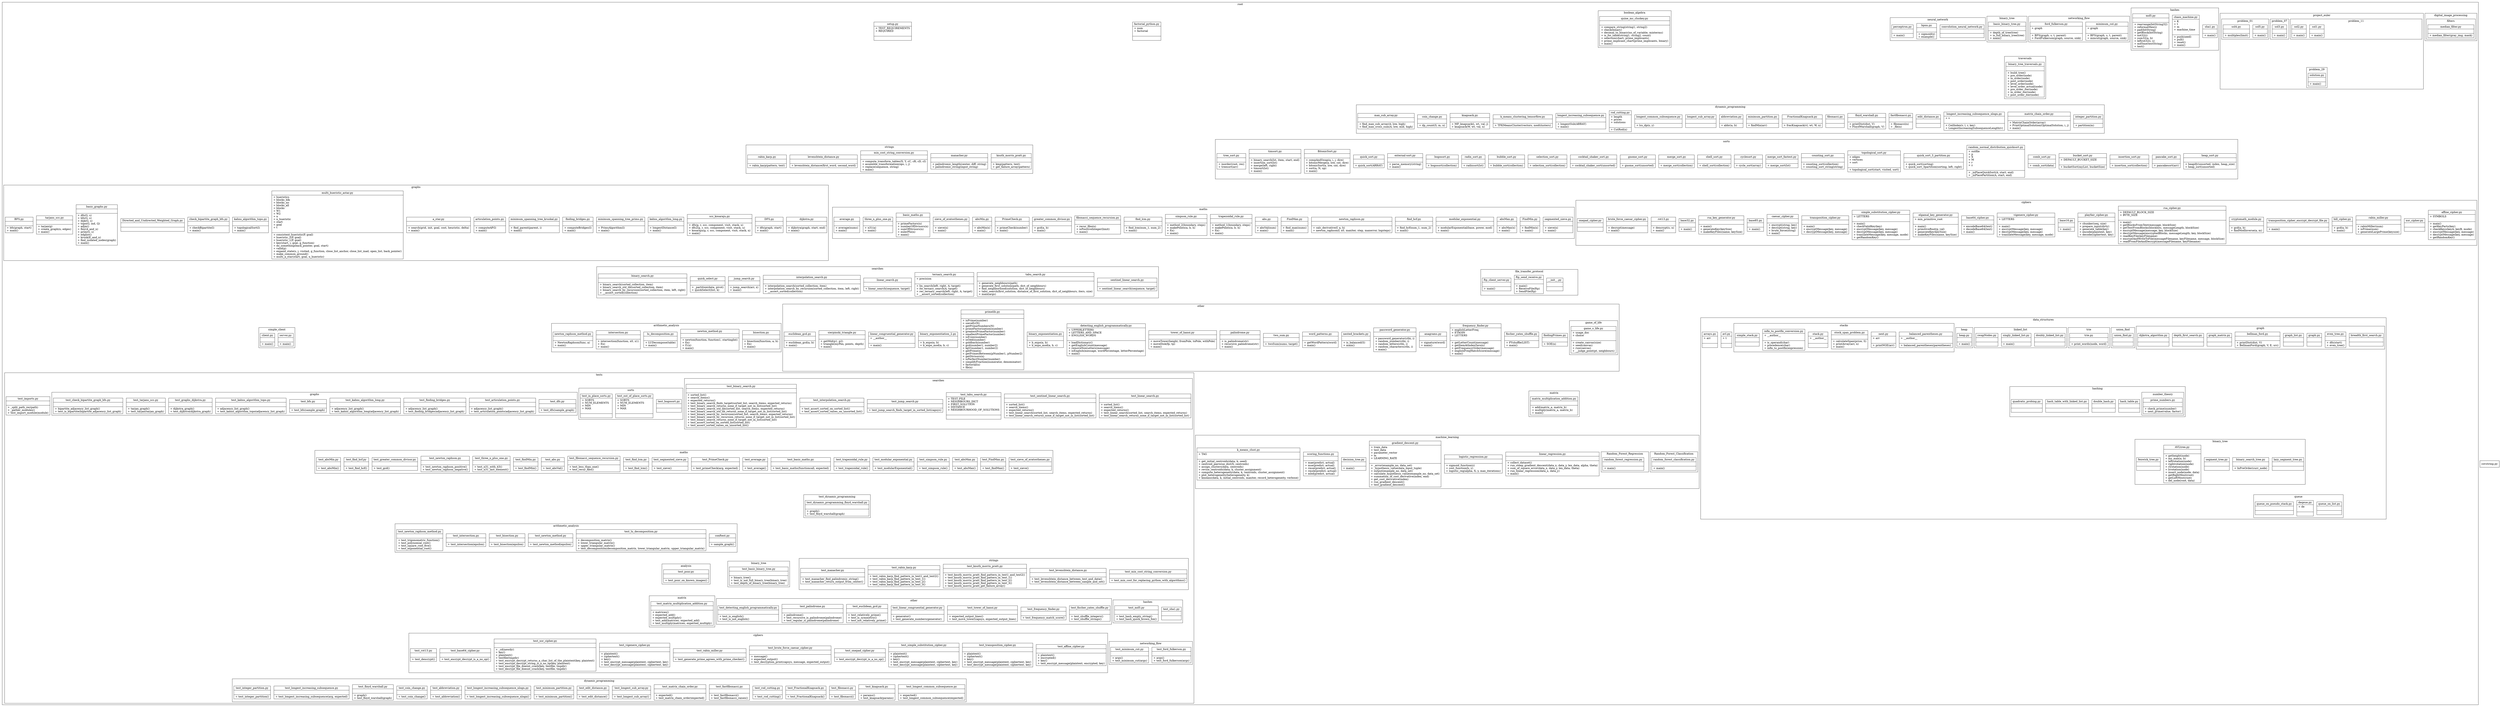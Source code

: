 digraph G {
    ranksep=1;
    node [shape=record];
    subgraph cluster_root {
    label="root";
    subgraph cluster_file_transfer_protocol {
    label="file_transfer_protocol";
    "__init__.py" [label="{__init__.py|\l|}"];
"ftp_send_receive.py" [label="{ftp_send_receive.py|\l|+ main()\l+ ReceiveFile(ftp)\l+ SendFile(ftp)\l}"];
"ftp_client_server.py" [label="{ftp_client_server.py|\l|+ main()\l}"];
}

subgraph cluster_searches {
    label="searches";
    "sentinel_linear_search.py" [label="{sentinel_linear_search.py|\l|+ sentinel_linear_search(sequence, target)\l}"];
"__init__.py" [label="{__init__.py|\l|}"];
"tabu_search.py" [label="{tabu_search.py|\l|+ generate_neighbours(path)\l+ generate_first_solution(path, dict_of_neighbours)\l+ find_neighborhood(solution, dict_of_neighbours)\l+ tabu_search(first_solution, distance_of_first_solution, dict_of_neighbours, iters, size)\l+ main(args)\l}"];
"ternary_search.py" [label="{ternary_search.py|+ precision\l\l|+ lin_search(left, right, A, target)\l+ ite_ternary_search(A, target)\l+ rec_ternary_search(left, right, A, target)\l+ __assert_sorted(collection)\l}"];
"linear_search.py" [label="{linear_search.py|\l|+ linear_search(sequence, target)\l}"];
"interpolation_search.py" [label="{interpolation_search.py|\l|+ interpolation_search(sorted_collection, item)\l+ interpolation_search_by_recursion(sorted_collection, item, left, right)\l+ __assert_sorted(collection)\l}"];
"jump_search.py" [label="{jump_search.py|\l|+ jump_search(arr, x)\l+ main()\l}"];
"quick_select.py" [label="{quick_select.py|\l|+ _partition(data, pivot)\l+ quickSelect(list, k)\l}"];
"binary_search.py" [label="{binary_search.py|\l|+ binary_search(sorted_collection, item)\l+ binary_search_std_lib(sorted_collection, item)\l+ binary_search_by_recursion(sorted_collection, item, left, right)\l+ __assert_sorted(collection)\l}"];
}

subgraph cluster_digital_image_processing {
    label="digital_image_processing";
    subgraph cluster_filters {
    label="filters";
    "__init__.py" [label="{__init__.py|\l|}"];
"median_filter.py" [label="{median_filter.py|\l|+ median_filter(gray_img, mask)\l}"];
}

"__init__.py" [label="{__init__.py|\l|}"];
}

subgraph cluster_project_euler {
    label="project_euler";
    subgraph cluster_problem_11 {
    label="problem_11";
    "sol1.py" [label="{sol1.py|\l|+ largest_product(grid)\l}"];
"__init__.py" [label="{__init__.py|\l|}"];
"sol2.py" [label="{sol2.py|\l|+ main()\l}"];
}

subgraph cluster_problem_48 {
    label="problem_48";
    "sol1.py" [label="{sol1.py|+ total\l\l|}"];
"__init__.py" [label="{__init__.py|\l|}"];
}

subgraph cluster_problem_08 {
    label="problem_08";
    "sol1.py" [label="{sol1.py|\l|+ main()\l}"];
"__init__.py" [label="{__init__.py|\l|}"];
"sol2.py" [label="{sol2.py|\l|+ main()\l}"];
}

subgraph cluster_problem_07 {
    label="problem_07";
    "sol1.py" [label="{sol1.py|\l|+ isprime(n)\l+ main()\l}"];
"__init__.py" [label="{__init__.py|\l|}"];
"sol3.py" [label="{sol3.py|\l|+ primeCheck(number)\l+ prime_generator()\l+ main()\l}"];
"sol2.py" [label="{sol2.py|\l|+ isprime(number)\l+ main()\l}"];
}

subgraph cluster_problem_02 {
    label="problem_02";
    "sol1.py" [label="{sol1.py|\l|+ main()\l}"];
"__init__.py" [label="{__init__.py|\l|}"];
"sol3.py" [label="{sol3.py|\l|+ main()\l}"];
"sol2.py" [label="{sol2.py|\l|+ fib(n)\l}"];
}

subgraph cluster_problem_19 {
    label="problem_19";
    "sol1.py" [label="{sol1.py|+ days_per_month\l+ day\l+ month\l+ year\l+ sundays\l\l|}"];
"__init__.py" [label="{__init__.py|\l|}"];
}

subgraph cluster_problem_22 {
    label="problem_22";
    "sol1.py" [label="{sol1.py|\l|+ main()\l}"];
"__init__.py" [label="{__init__.py|\l|}"];
"sol2.py" [label="{sol2.py|\l|+ main()\l}"];
}

subgraph cluster_problem_13 {
    label="problem_13";
    "sol1.py" [label="{sol1.py|\l|+ main()\l}"];
"__init__.py" [label="{__init__.py|\l|}"];
}

subgraph cluster_problem_16 {
    label="problem_16";
    "sol1.py" [label="{sol1.py|\l|+ main()\l}"];
"__init__.py" [label="{__init__.py|\l|}"];
}

subgraph cluster_problem_24 {
    label="problem_24";
    "sol1.py" [label="{sol1.py|\l|+ main()\l}"];
"__init__.py" [label="{__init__.py|\l|}"];
}

subgraph cluster_problem_21 {
    label="problem_21";
    "sol1.py" [label="{sol1.py|+ sums\l+ total\l\l|+ sum_of_divisors(n)\l}"];
"__init__.py" [label="{__init__.py|\l|}"];
}

subgraph cluster_problem_20 {
    label="problem_20";
    "sol1.py" [label="{sol1.py|\l|+ factorial(n)\l+ split_and_add(number)\l+ main()\l}"];
"__init__.py" [label="{__init__.py|\l|}"];
"sol2.py" [label="{sol2.py|\l|+ main()\l}"];
}

subgraph cluster_problem_25 {
    label="problem_25";
    "sol1.py" [label="{sol1.py|\l|+ fibonacci(n)\l+ fibonacci_digits_index(n)\l}"];
"__init__.py" [label="{__init__.py|\l|}"];
"sol2.py" [label="{sol2.py|+ answer\l+ gen\l\l|+ fibonacci_genrator()\l}"];
}

subgraph cluster_problem_14 {
    label="problem_14";
    "sol1.py" [label="{sol1.py|\l|+ main()\l}"];
"__init__.py" [label="{__init__.py|\l|}"];
"sol2.py" [label="{sol2.py|\l|+ collatz_sequence(n)\l+ main()\l}"];
}

subgraph cluster_problem_52 {
    label="problem_52";
    "sol1.py" [label="{sol1.py|+ i\l\l|}"];
"__init__.py" [label="{__init__.py|\l|}"];
}

subgraph cluster_problem_03 {
    label="problem_03";
    "sol1.py" [label="{sol1.py|\l|+ isprime(no)\l+ main()\l}"];
"__init__.py" [label="{__init__.py|\l|}"];
"sol2.py" [label="{sol2.py|\l|+ main()\l}"];
}

subgraph cluster_problem_31 {
    label="problem_31";
    "sol1.py" [label="{sol1.py|\l|+ one_pence()\l+ two_pence(x)\l+ five_pence(x)\l+ ten_pence(x)\l+ twenty_pence(x)\l+ fifty_pence(x)\l+ one_pound(x)\l+ two_pound(x)\l}"];
"__init__.py" [label="{__init__.py|\l|}"];
}

subgraph cluster_problem_09 {
    label="problem_09";
    "sol1.py" [label="{sol1.py|\l|+ main()\l}"];
"__init__.py" [label="{__init__.py|\l|}"];
"sol3.py" [label="{sol3.py|\l|+ main()\l}"];
"sol2.py" [label="{sol2.py|\l|+ main()\l}"];
}

subgraph cluster_problem_12 {
    label="problem_12";
    "sol1.py" [label="{sol1.py|\l|+ count_divisors(n)\l+ main()\l}"];
"__init__.py" [label="{__init__.py|\l|}"];
"sol2.py" [label="{sol2.py|\l|+ triangle_number_generator()\l+ count_divisors(n)\l+ main()\l}"];
}

subgraph cluster_problem_76 {
    label="problem_76";
    "sol1.py" [label="{sol1.py|\l|+ partition(m)\l}"];
"__init__.py" [label="{__init__.py|\l|}"];
}

subgraph cluster_problem_06 {
    label="problem_06";
    "sol1.py" [label="{sol1.py|\l|+ main()\l}"];
"__init__.py" [label="{__init__.py|\l|}"];
"sol3.py" [label="{sol3.py|\l|+ problem6(number)\l+ main()\l}"];
"sol2.py" [label="{sol2.py|\l|+ main()\l}"];
}

subgraph cluster_problem_53 {
    label="problem_53";
    "sol1.py" [label="{sol1.py|+ total\l\l|+ combinations(n, r)\l}"];
"__init__.py" [label="{__init__.py|\l|}"];
}

subgraph cluster_problem_36 {
    label="problem_36";
    "sol1.py" [label="{sol1.py|\l|+ is_palindrome(n)\l+ main()\l}"];
"__init__.py" [label="{__init__.py|\l|}"];
}

subgraph cluster_problem_15 {
    label="problem_15";
    "sol1.py" [label="{sol1.py|\l|+ lattice_paths(n)\l}"];
"__init__.py" [label="{__init__.py|\l|}"];
}

subgraph cluster_problem_05 {
    label="problem_05";
    "sol1.py" [label="{sol1.py|\l|+ main()\l}"];
"__init__.py" [label="{__init__.py|\l|}"];
"sol2.py" [label="{sol2.py|\l|+ gcd(x, y)\l+ lcm(x, y)\l+ main()\l}"];
}

subgraph cluster_problem_40 {
    label="problem_40";
    "sol1.py" [label="{sol1.py|\l|+ main()\l}"];
"__init__.py" [label="{__init__.py|\l|}"];
}

subgraph cluster_problem_17 {
    label="problem_17";
    "sol1.py" [label="{sol1.py|\l|+ main()\l}"];
"__init__.py" [label="{__init__.py|\l|}"];
}

subgraph cluster_problem_01 {
    label="problem_01";
    "sol1.py" [label="{sol1.py|\l|+ main()\l}"];
"sol5.py" [label="{sol5.py|\l|+ main()\l}"];
"__init__.py" [label="{__init__.py|\l|}"];
"sol3.py" [label="{sol3.py|\l|+ main()\l}"];
"sol2.py" [label="{sol2.py|\l|+ main()\l}"];
"sol4.py" [label="{sol4.py|\l|+ mulitples(limit)\l}"];
}

subgraph cluster_problem_10 {
    label="problem_10";
    "sol1.py" [label="{sol1.py|\l|+ is_prime(n)\l+ sum_of_primes(n)\l}"];
"__init__.py" [label="{__init__.py|\l|}"];
"sol2.py" [label="{sol2.py|\l|+ primeCheck(number)\l+ prime_generator()\l+ main()\l}"];
}

subgraph cluster_problem_28 {
    label="problem_28";
    "sol1.py" [label="{sol1.py|\l|+ diagonal_sum(n)\l}"];
"__init__.py" [label="{__init__.py|\l|}"];
}

subgraph cluster_problem_04 {
    label="problem_04";
    "sol1.py" [label="{sol1.py|\l|+ main()\l}"];
"__init__.py" [label="{__init__.py|\l|}"];
"sol2.py" [label="{sol2.py|\l|+ main()\l}"];
}

subgraph cluster_problem_29 {
    label="problem_29";
    "solution.py" [label="{solution.py|\l|+ main()\l}"];
"__init__.py" [label="{__init__.py|\l|}"];
}

"__init__.py" [label="{__init__.py|\l|}"];
}

subgraph cluster_strings {
    label="strings";
    "knuth_morris_pratt.py" [label="{knuth_morris_pratt.py|\l|+ kmp(pattern, text)\l+ get_failure_array(pattern)\l}"];
"__init__.py" [label="{__init__.py|\l|}"];
"manacher.py" [label="{manacher.py|\l|+ palindromic_length(center, diff, string)\l+ palindromic_string(input_string)\l}"];
"min_cost_string_conversion.py" [label="{min_cost_string_conversion.py|\l|+ compute_transform_tables(X, Y, cC, cR, cD, cI)\l+ assemble_transformation(ops, i, j)\l+ replace(sequence, string)\l+ main()\l}"];
"levenshtein_distance.py" [label="{levenshtein_distance.py|\l|+ levenshtein_distance(first_word, second_word)\l}"];
"rabin_karp.py" [label="{rabin_karp.py|\l|+ rabin_karp(pattern, text)\l}"];
}

subgraph cluster_simple_client {
    label="simple_client";
    "server.py" [label="{server.py|\l|+ main()\l}"];
"client.py" [label="{client.py|\l|+ main()\l}"];
"__init__.py" [label="{__init__.py|\l|}"];
}

subgraph cluster_maths {
    label="maths";
    "segmented_sieve.py" [label="{segmented_sieve.py|\l|+ sieve(n)\l+ main()\l}"];
"FindMin.py" [label="{FindMin.py|\l|+ findMin(x)\l+ main()\l}"];
"absMax.py" [label="{absMax.py|\l|+ absMax(x)\l+ main()\l}"];
"modular_exponential.py" [label="{modular_exponential.py|\l|+ modularExponential(base, power, mod)\l+ main()\l}"];
"find_hcf.py" [label="{find_hcf.py|\l|+ find_hcf(num_1, num_2)\l+ main()\l}"];
"__init__.py" [label="{__init__.py|\l|}"];
"newton_raphson.py" [label="{newton_raphson.py|\l|+ calc_derivative(f, a, h)\l+ newton_raphson(f, x0, maxiter, step, maxerror, logsteps)\l}"];
"FindMax.py" [label="{FindMax.py|\l|+ find_max(nums)\l+ main()\l}"];
"abs.py" [label="{abs.py|\l|+ absVal(num)\l+ main()\l}"];
"trapezoidal_rule.py" [label="{trapezoidal_rule.py|\l|+ method_1(boundary, steps)\l+ makePoints(a, b, h)\l+ f(x)\l+ main()\l}"];
"simpson_rule.py" [label="{simpson_rule.py|\l|+ method_2(boundary, steps)\l+ makePoints(a, b, h)\l+ f(x)\l+ main()\l}"];
"find_lcm.py" [label="{find_lcm.py|\l|+ find_lcm(num_1, num_2)\l+ main()\l}"];
"fibonacci_sequence_recursion.py" [label="{fibonacci_sequence_recursion.py|\l|+ recur_fibo(n)\l+ isPositiveInteger(limit)\l+ main()\l}"];
"greater_common_divisor.py" [label="{greater_common_divisor.py|\l|+ gcd(a, b)\l+ main()\l}"];
"PrimeCheck.py" [label="{PrimeCheck.py|\l|+ primeCheck(number)\l+ main()\l}"];
"absMin.py" [label="{absMin.py|\l|+ absMin(x)\l+ main()\l}"];
"sieve_of_eratosthenes.py" [label="{sieve_of_eratosthenes.py|\l|+ sieve(n)\l+ main()\l}"];
"basic_maths.py" [label="{basic_maths.py|\l|+ primeFactors(n)\l+ numberOfDivisors(n)\l+ sumOfDivisors(n)\l+ eulerPhi(n)\l+ main()\l}"];
"three_n_plus_one.py" [label="{three_n_plus_one.py|\l|+ n31(a)\l+ main()\l}"];
"average.py" [label="{average.py|\l|+ average(nums)\l+ main()\l}"];
}

subgraph cluster_tests {
    label="tests";
    subgraph cluster_searches {
    label="searches";
    "test_linear_search.py" [label="{test_linear_search.py|\l|+ sorted_list()\l+ search_items()\l+ expected_returns()\l+ test_linear_search(sorted_list, search_items, expected_returns)\l+ test_linear_search_returns_none_if_target_not_in_list(sorted_list)\l}"];
"test_sentinel_linear_search.py" [label="{test_sentinel_linear_search.py|\l|+ sorted_list()\l+ search_items()\l+ expected_returns()\l+ test_linear_search(sorted_list, search_items, expected_returns)\l+ test_linear_search_returns_none_if_target_not_in_list(sorted_list)\l}"];
"test_tabu_search.py" [label="{test_tabu_search.py|+ TEST_FILE\l+ NEIGHBOURS_DICT\l+ FIRST_SOLUTION\l+ DISTANCE\l+ NEIGHBOURHOOD_OF_SOLUTIONS\l\l|}"];
"test_jump_search.py" [label="{test_jump_search.py|\l|+ test_jump_search_finds_target_in_sorted_list(capsys)\l}"];
"test_interpolation_search.py" [label="{test_interpolation_search.py|\l|+ test_assert_sorted_on_sorted_list()\l+ test_assert_sorted_raises_on_unsorted_list()\l}"];
"test_binary_search.py" [label="{test_binary_search.py|\l|+ sorted_list()\l+ search_items()\l+ expected_returns()\l+ test_binary_search_finds_target(sorted_list, search_items, expected_returns)\l+ test_binary_search_returns_none_if_target_not_in_list(sorted_list)\l+ test_binary_search_std_lib(sorted_list, search_items, expected_returns)\l+ test_binary_search_std_lib_returns_none_if_target_not_in_list(sorted_list)\l+ test_binary_search_by_recursion(sorted_list, search_items, expected_returns)\l+ test_binary_search_by_recursion_returns_none_if_target_not_in_list(sorted_list)\l+ test_binary_search_returns_none_if_target_not_in_list(sorted_list)\l+ test_assert_sorted_on_sorted_list(sorted_list)\l+ test_assert_sorted_raises_on_unsorted_list()\l}"];
}

subgraph cluster_strings {
    label="strings";
    "test_min_cost_string_conversion.py" [label="{test_min_cost_string_conversion.py|\l|+ test_min_cost_for_replacing_python_with_algorithms()\l}"];
"test_levenshtein_distance.py" [label="{test_levenshtein_distance.py|\l|+ test_levenshtein_distance_between_test_and_data()\l+ test_levenshtein_distance_between_sample_and_set()\l}"];
"test_knuth_morris_pratt.py" [label="{test_knuth_morris_pratt.py|\l|+ test_knuth_morris_pratt_find_pattern_in_text1_and_text2()\l+ test_knuth_morris_pratt_find_pattern_in_text_1()\l+ test_knuth_morris_pratt_find_pattern_in_text_2()\l+ test_knuth_morris_pratt_find_pattern_in_text_3()\l+ test_knuth_morris_pratt_get_failure_array()\l}"];
"test_rabin_karp.py" [label="{test_rabin_karp.py|\l|+ test_rabin_karp_find_pattern_in_text1_and_text2()\l+ test_rabin_karp_find_pattern_in_text_1()\l+ test_rabin_karp_find_pattern_in_text_2()\l+ test_rabin_karp_find_pattern_in_text_3()\l}"];
"test_manacher.py" [label="{test_manacher.py|\l|+ test_manacher_find_palindromic_string()\l+ test_manacher_return_output_from_center()\l}"];
}

subgraph cluster_maths {
    label="maths";
    "test_sieve_of_eratosthenes.py" [label="{test_sieve_of_eratosthenes.py|\l|+ test_sieve()\l}"];
"test_FindMax.py" [label="{test_FindMax.py|\l|+ test_findMax()\l}"];
"test_absMax.py" [label="{test_absMax.py|\l|+ test_absMax()\l}"];
"test_simpson_rule.py" [label="{test_simpson_rule.py|\l|+ test_simpson_rule()\l}"];
"test_modular_exponential.py" [label="{test_modular_exponential.py|\l|+ test_modularExponential()\l}"];
"test_trapezoidal_rule.py" [label="{test_trapezoidal_rule.py|\l|+ test_trapezoidal_rule()\l}"];
"test_basic_maths.py" [label="{test_basic_maths.py|\l|+ test_basic_maths(functioncall, expected)\l}"];
"test_average.py" [label="{test_average.py|\l|+ test_average()\l}"];
"test_PrimeCheck.py" [label="{test_PrimeCheck.py|\l|+ test_primeCheck(arg, expected)\l}"];
"test_segmented_sieve.py" [label="{test_segmented_sieve.py|\l|+ test_sieve()\l}"];
"test_find_lcm.py" [label="{test_find_lcm.py|\l|+ test_find_lcm()\l}"];
"test_fibonacci_sequence_recursion.py" [label="{test_fibonacci_sequence_recursion.py|\l|+ test_less_than_one()\l+ test_recur_fibo()\l}"];
"test_abs.py" [label="{test_abs.py|\l|+ test_absVal()\l}"];
"test_findMin.py" [label="{test_findMin.py|\l|+ test_findMin()\l}"];
"test_three_n_plus_one.py" [label="{test_three_n_plus_one.py|\l|+ test_n31_with_43()\l+ test_n31_last_element()\l}"];
"test_newton_raphson.py" [label="{test_newton_raphson.py|\l|+ test_newton_raphson_positive()\l+ test_newton_raphson_negative()\l}"];
"test_greater_common_divisor.py" [label="{test_greater_common_divisor.py|\l|+ test_gcd()\l}"];
"test_find_hcf.py" [label="{test_find_hcf.py|\l|+ test_find_hcf()\l}"];
"test_absMin.py" [label="{test_absMin.py|\l|+ test_absMin()\l}"];
}

subgraph cluster_hashes {
    label="hashes";
    "test_sha1.py" [label="{test_sha1.py|\l|}"];
"test_md5.py" [label="{test_md5.py|\l|+ test_hash_empty_string()\l+ test_hash_quick_brown_fox()\l}"];
}

subgraph cluster_test_dynamic_programming {
    label="test_dynamic_programming";
    "test_dynamic_programming_floyd_warshall.py" [label="{test_dynamic_programming_floyd_warshall.py|\l|+ graph()\l+ test_floyd_warshall(graph)\l}"];
}

subgraph cluster_networking_flow {
    label="networking_flow";
    "test_ford_fulkerson.py" [label="{test_ford_fulkerson.py|\l|+ args()\l+ test_ford_fulkerson(args)\l}"];
"test_minimum_cut.py" [label="{test_minimum_cut.py|\l|+ args()\l+ test_minimum_cut(args)\l}"];
}

subgraph cluster_arithmetic_analysis {
    label="arithmetic_analysis";
    "conftest.py" [label="{conftest.py|\l|+ epsilon()\l}"];
"test_lu_decomposition.py" [label="{test_lu_decomposition.py|\l|+ decomposition_matrix()\l+ lower_triangular_matrix()\l+ upper_triangular_matrix()\l+ test_decomposition(decomposition_matrix, lower_triangular_matrix, upper_triangular_matrix)\l}"];
"test_newton_method.py" [label="{test_newton_method.py|\l|+ test_newton_method(epsilon)\l}"];
"test_bisection.py" [label="{test_bisection.py|\l|+ test_bisection(epsilon)\l}"];
"test_intersection.py" [label="{test_intersection.py|\l|+ test_intersection(epsilon)\l}"];
"test_newton_raphson_method.py" [label="{test_newton_raphson_method.py|\l|+ test_trigonometric_function()\l+ test_polynomial_root()\l+ test_square_root_five()\l+ test_exponential_root()\l}"];
}

subgraph cluster_dynamic_programming {
    label="dynamic_programming";
    "test_longest_common_subsequence.py" [label="{test_longest_common_subsequence.py|\l|+ expected()\l+ test_longest_common_subsequence(expected)\l}"];
"test_knapsack.py" [label="{test_knapsack.py|\l|+ params()\l+ test_knapsack(params)\l}"];
"test_fibonacci.py" [label="{test_fibonacci.py|\l|+ test_fibonacci()\l}"];
"test_FractionalKnapsack.py" [label="{test_FractionalKnapsack.py|\l|+ test_FractionalKnapsack()\l}"];
"test_rod_cutting.py" [label="{test_rod_cutting.py|\l|+ test_rod_cutting()\l}"];
"test_fastfibonacci.py" [label="{test_fastfibonacci.py|\l|+ test_fastfibonacci()\l+ test_fastfibonacci_raises()\l}"];
"test_matrix_chain_order.py" [label="{test_matrix_chain_order.py|\l|+ expected()\l+ test_matrix_chain_order(expected)\l}"];
"test_longest_sub_array.py" [label="{test_longest_sub_array.py|\l|+ test_longest_sub_array()\l}"];
"test_edit_distance.py" [label="{test_edit_distance.py|\l|+ test_edit_distance()\l}"];
"test_minimum_partition.py" [label="{test_minimum_partition.py|\l|+ test_minimum_partition()\l}"];
"test_longest_increasing_subsequence_nlogn.py" [label="{test_longest_increasing_subsequence_nlogn.py|\l|+ test_longest_increasing_subsequence_nlogn()\l}"];
"test_abbreviation.py" [label="{test_abbreviation.py|\l|+ test_abbreviation()\l}"];
"test_coin_change.py" [label="{test_coin_change.py|\l|+ test_coin_change()\l}"];
"test_floyd_warshall.py" [label="{test_floyd_warshall.py|\l|+ graph()\l+ test_floyd_warshall(graph)\l}"];
"test_longest_increasing_subsequence.py" [label="{test_longest_increasing_subsequence.py|\l|+ test_longest_increasing_subsequence(arg, expected)\l}"];
"test_integer_partition.py" [label="{test_integer_partition.py|\l|+ test_integer_partition()\l}"];
}

subgraph cluster_binary_tree {
    label="binary_tree";
    "test_basic_binary_tree.py" [label="{test_basic_binary_tree.py|\l|+ binary_tree()\l+ test_is_not_full_binary_tree(binary_tree)\l+ test_depth_of_binary_tree(binary_tree)\l}"];
}

subgraph cluster_sorts {
    label="sorts";
    "conftest.py" [label="{conftest.py|\l|+ randlist()\l}"];
"test_bogosort.py" [label="{test_bogosort.py|\l|}"];
"test_out_of_place_sorts.py" [label="{test_out_of_place_sorts.py|+ SORTS\l+ NUM_ELEMENTS\l+ MIN\l+ MAX\l\l|}"];
"test_in_place_sorts.py" [label="{test_in_place_sorts.py|+ SORTS\l+ NUM_ELEMENTS\l+ MIN\l+ MAX\l\l|}"];
}

subgraph cluster_other {
    label="other";
    "test_fischer_yates_shuffle.py" [label="{test_fischer_yates_shuffle.py|\l|+ test_shuffle_integers()\l+ test_shuffle_strings()\l}"];
"test_frequency_finder.py" [label="{test_frequency_finder.py|\l|+ test_frequency_match_score()\l}"];
"test_tower_of_hanoi.py" [label="{test_tower_of_hanoi.py|\l|+ expected_output_lines()\l+ test_move_tower(capsys, expected_output_lines)\l}"];
"test_linear_congruential_generator.py" [label="{test_linear_congruential_generator.py|\l|+ generator()\l+ test_generate_numbers(generator)\l}"];
"test_euclidean_gcd.py" [label="{test_euclidean_gcd.py|\l|+ test_relatively_prime()\l+ test_is_symmetric()\l+ test_not_relatively_prime()\l}"];
"test_palindrome.py" [label="{test_palindrome.py|\l|+ palindrome()\l+ test_recursive_is_palindrome(palindrome)\l+ test_regular_is_palindrome(palindrome)\l}"];
"test_detecting_english_programmatically.py" [label="{test_detecting_english_programmatically.py|\l|+ test_is_english()\l+ test_is_not_english()\l}"];
}

subgraph cluster_analysis {
    label="analysis";
    "test_psnr.py" [label="{test_psnr.py|\l|+ test_psnr_on_known_images()\l}"];
}

subgraph cluster_ciphers {
    label="ciphers";
    "test_affine_cipher.py" [label="{test_affine_cipher.py|\l|+ plaintext()\l+ encrypted()\l+ key()\l+ test_encrypt_message(plaintext, encrypted, key)\l}"];
"test_transposition_cipher.py" [label="{test_transposition_cipher.py|\l|+ plaintext()\l+ ciphertext()\l+ key()\l+ test_encrypt_message(plaintext, ciphertext, key)\l+ test_decrypt_message(plaintext, ciphertext, key)\l}"];
"test_simple_substitution_cipher.py" [label="{test_simple_substitution_cipher.py|\l|+ plaintext()\l+ ciphertext()\l+ key()\l+ test_encrypt_message(plaintext, ciphertext, key)\l+ test_decrypt_message(plaintext, ciphertext, key)\l}"];
"test_onepad_cipher.py" [label="{test_onepad_cipher.py|\l|+ test_encrypt_decrypt_is_a_no_op()\l}"];
"test_brute_force_caesar_cipher.py" [label="{test_brute_force_caesar_cipher.py|\l|+ message()\l+ expected_output()\l+ test_decryption_print(capsys, message, expected_output)\l}"];
"test_rabin_miller.py" [label="{test_rabin_miller.py|\l|+ test_generate_prime_agrees_with_prime_checker()\l}"];
"test_vigenere_cipher.py" [label="{test_vigenere_cipher.py|\l|+ plaintext()\l+ ciphertext()\l+ key()\l+ test_encrypt_message(plaintext, ciphertext, key)\l+ test_decrypt_message(plaintext, ciphertext, key)\l}"];
"test_xor_cipher.py" [label="{test_xor_cipher.py|\l|+ _cd(newdir)\l+ key()\l+ plaintext()\l+ textfile(tmpdir)\l+ test_encrypt_decrypt_returns_a_char_list_of_the_plaintext(key, plaintext)\l+ test_encrypt_decrypt_string_is_a_no_op(key, plaintext)\l+ test_encrypt_file_doesnt_crash(key, textfile, tmpdir)\l+ test_decrypt_file_doesnt_crash(key, textfile, tmpdir)\l}"];
"test_base64_cipher.py" [label="{test_base64_cipher.py|\l|+ test_encrypt_decrypt_is_a_no_op()\l}"];
"test_rot13.py" [label="{test_rot13.py|\l|+ test_dencrypt()\l}"];
}

subgraph cluster_matrix {
    label="matrix";
    "test_matrix_multiplication_addition.py" [label="{test_matrix_multiplication_addition.py|\l|+ matrices()\l+ expected_add()\l+ expected_multiply()\l+ test_add(matrices, expected_add)\l+ test_multiply(matrices, expected_multiply)\l}"];
}

subgraph cluster_graphs {
    label="graphs";
    "conftest.py" [label="{conftest.py|\l|+ sample_graph()\l}"];
"test_dfs.py" [label="{test_dfs.py|\l|+ test_dfs(sample_graph)\l}"];
"test_articulation_points.py" [label="{test_articulation_points.py|\l|+ adjacency_list_graph()\l+ test_articulation_points(adjacency_list_graph)\l}"];
"test_finding_bridges.py" [label="{test_finding_bridges.py|\l|+ adjacency_list_graph()\l+ test_finding_bridges(adjacency_list_graph)\l}"];
"test_kahns_algorithm_long.py" [label="{test_kahns_algorithm_long.py|\l|+ adjacency_list_graph()\l+ test_kahns_algorithm_long(adjacency_list_graph)\l}"];
"test_bfs.py" [label="{test_bfs.py|\l|+ test_bfs(sample_graph)\l}"];
"test_kahns_algorithm_topo.py" [label="{test_kahns_algorithm_topo.py|\l|+ adjacency_list_graph()\l+ test_kahns_algorithm_topo(adjacency_list_graph)\l}"];
"test_graphs_dijkstra.py" [label="{test_graphs_dijkstra.py|\l|+ dijkstra_graph()\l+ test_dijkstra(dijkstra_graph)\l}"];
"test_tarjans_scc.py" [label="{test_tarjans_scc.py|\l|+ tarjan_graph()\l+ test_tarjan(tarjan_graph)\l}"];
"test_check_bipartite_graph_bfs.py" [label="{test_check_bipartite_graph_bfs.py|\l|+ bipartite_adjacency_list_graph()\l+ test_is_bipartite(bipartite_adjacency_list_graph)\l}"];
}

"test_imports.py" [label="{test_imports.py|\l|+ _split_path_rec(path)\l+ _gather_modules()\l+ test_import_module(module)\l}"];
}

subgraph cluster_hashes {
    label="hashes";
    "__init__.py" [label="{__init__.py|\l|}"];
"sha1.py" [label="{sha1.py|\l|+ main()\l}"];
"chaos_machine.py" [label="{chaos_machine.py|+ K\l+ t\l+ m\l+ machine_time\l\l|+ push(seed)\l+ pull()\l+ reset()\l+ main()\l}"];
"md5.py" [label="{md5.py|\l|+ rearrange(bitString32)\l+ reformatHex(i)\l+ pad(bitString)\l+ getBlock(bitString)\l+ not32(i)\l+ sum32(a, b)\l+ leftrot32(i, s)\l+ md5me(testString)\l+ test()\l}"];
}

subgraph cluster_networking_flow {
    label="networking_flow";
    "__init__.py" [label="{__init__.py|\l|}"];
"minimum_cut.py" [label="{minimum_cut.py|+ graph\l\l|+ BFS(graph, s, t, parent)\l+ mincut(graph, source, sink)\l}"];
"ford_fulkerson.py" [label="{ford_fulkerson.py|+ graph\l\l|+ BFS(graph, s, t, parent)\l+ FordFulkerson(graph, source, sink)\l}"];
}

subgraph cluster_neural_network {
    label="neural_network";
    "convolution_neural_network.py" [label="{convolution_neural_network.py|\l|}"];
"__init__.py" [label="{__init__.py|\l|}"];
"bpnn.py" [label="{bpnn.py|\l|+ sigmoid(x)\l+ example()\l}"];
"perceptron.py" [label="{perceptron.py|\l|+ main()\l}"];
}

subgraph cluster_boolean_algebra {
    label="boolean_algebra";
    "__init__.py" [label="{__init__.py|\l|}"];
"quine_mc_cluskey.py" [label="{quine_mc_cluskey.py|\l|+ compare_string(string1, string2)\l+ check(binary)\l+ decimal_to_binary(no_of_variable, minterms)\l+ is_for_table(string1, string2, count)\l+ selection(chart, prime_implicants)\l+ prime_implicant_chart(prime_implicants, binary)\l+ main()\l}"];
}

subgraph cluster_traversals {
    label="traversals";
    "binary_tree_traversals.py" [label="{binary_tree_traversals.py|\l|+ build_tree()\l+ pre_order(node)\l+ in_order(node)\l+ post_order(node)\l+ level_order(node)\l+ level_order_actual(node)\l+ pre_order_iter(node)\l+ in_order_iter(node)\l+ post_order_iter(node)\l}"];
"__init__.py" [label="{__init__.py|\l|}"];
}

subgraph cluster_arithmetic_analysis {
    label="arithmetic_analysis";
    "bisection.py" [label="{bisection.py|\l|+ bisection(function, a, b)\l+ f(x)\l+ main()\l}"];
"newton_method.py" [label="{newton_method.py|\l|+ newton(function, function1, startingInt)\l+ f(x)\l+ f1(x)\l+ main()\l}"];
"__init__.py" [label="{__init__.py|\l|}"];
"lu_decomposition.py" [label="{lu_decomposition.py|\l|+ LUDecompose(table)\l+ main()\l}"];
"intersection.py" [label="{intersection.py|\l|+ intersection(function, x0, x1)\l+ f(x)\l+ main()\l}"];
"newton_raphson_method.py" [label="{newton_raphson_method.py|\l|+ NewtonRaphson(func, a)\l+ main()\l}"];
}

subgraph cluster_dynamic_programming {
    label="dynamic_programming";
    "integer_partition.py" [label="{integer_partition.py|\l|+ partition(m)\l}"];
"matrix_chain_order.py" [label="{matrix_chain_order.py|\l|+ MatrixChainOrder(array)\l+ PrintOptimalSolution(OptimalSolution, i, j)\l+ main()\l}"];
"longest_increasing_subsequence_nlogn.py" [label="{longest_increasing_subsequence_nlogn.py|+ v\l\l|+ CeilIndex(v, l, r, key)\l+ LongestIncreasingSubsequenceLength(v)\l}"];
"__init__.py" [label="{__init__.py|\l|}"];
"edit_distance.py" [label="{edit_distance.py|\l|}"];
"fastfibonacci.py" [label="{fastfibonacci.py|\l|+ fibonacci(n)\l+ _fib(n)\l}"];
"floyd_warshall.py" [label="{floyd_warshall.py|\l|}"];
"fibonacci.py" [label="{fibonacci.py|\l|}"];
"FractionalKnapsack.py" [label="{FractionalKnapsack.py|\l|+ fracKnapsack(vl, wt, W, n)\l}"];
"minimum_partition.py" [label="{minimum_partition.py|\l|+ findMin(arr)\l}"];
"abbreviation.py" [label="{abbreviation.py|\l|+ abbr(a, b)\l}"];
"longest_sub_array.py" [label="{longest_sub_array.py|\l|}"];
"longest_common_subsequence.py" [label="{longest_common_subsequence.py|\l|+ lcs_dp(x, y)\l}"];
"rod_cutting.py" [label="{rod_cutting.py|+ length\l+ prices\l+ solutions\l\l|+ CutRod(n)\l}"];
"longest_increasing_subsequence.py" [label="{longest_increasing_subsequence.py|\l|+ longestSub(ARRAY)\l+ main()\l}"];
"k_means_clustering_tensorflow.py" [label="{k_means_clustering_tensorflow.py|\l|+ TFKMeansCluster(vectors, noofclusters)\l}"];
"knapsack.py" [label="{knapsack.py|\l|+ MF_knapsack(i, wt, val, j)\l+ knapsack(W, wt, val, n)\l}"];
"coin_change.py" [label="{coin_change.py|\l|+ dp_count(S, m, n)\l}"];
"max_sub_array.py" [label="{max_sub_array.py|\l|+ find_max_sub_array(A, low, high)\l+ find_max_cross_sum(A, low, mid, high)\l}"];
}

subgraph cluster_binary_tree {
    label="binary_tree";
    "__init__.py" [label="{__init__.py|\l|}"];
"basic_binary_tree.py" [label="{basic_binary_tree.py|\l|+ depth_of_tree(tree)\l+ is_full_binary_tree(tree)\l+ main()\l}"];
}

subgraph cluster_sorts {
    label="sorts";
    "heap_sort.py" [label="{heap_sort.py|\l|+ heapify(unsorted, index, heap_size)\l+ heap_sort(unsorted)\l}"];
"pancake_sort.py" [label="{pancake_sort.py|\l|+ pancakesort(arr)\l}"];
"insertion_sort.py" [label="{insertion_sort.py|\l|+ insertion_sort(collection)\l}"];
"bucket_sort.py" [label="{bucket_sort.py|+ DEFAULT_BUCKET_SIZE\l\l|+ bucketSort(myList, bucketSize)\l}"];
"comb_sort.py" [label="{comb_sort.py|\l|+ comb_sort(data)\l}"];
"random_normal_distribution_quicksort.py" [label="{random_normal_distribution_quicksort.py|+ outfile\l+ p\l+ X\l+ M\l+ r\l+ z\l\l|+ _inPlaceQuickSort(A, start, end)\l+ _inPlacePartition(A, start, end)\l}"];
"__init__.py" [label="{__init__.py|\l|}"];
"quick_sort_3_partition.py" [label="{quick_sort_3_partition.py|\l|+ quick_sort(sorting)\l+ quick_sort_3partition(sorting, left, right)\l}"];
"topological_sort.py" [label="{topological_sort.py|+ edges\l+ vertices\l+ sort\l\l|+ topological_sort(start, visited, sort)\l}"];
"counting_sort.py" [label="{counting_sort.py|\l|+ counting_sort(collection)\l+ counting_sort_string(string)\l}"];
"merge_sort_fastest.py" [label="{merge_sort_fastest.py|\l|+ merge_sort(lst)\l}"];
"cyclesort.py" [label="{cyclesort.py|\l|+ cycle_sort(array)\l}"];
"shell_sort.py" [label="{shell_sort.py|\l|+ shell_sort(collection)\l}"];
"merge_sort.py" [label="{merge_sort.py|\l|+ merge_sort(collection)\l}"];
"gnome_sort.py" [label="{gnome_sort.py|\l|+ gnome_sort(unsorted)\l}"];
"cocktail_shaker_sort.py" [label="{cocktail_shaker_sort.py|\l|+ cocktail_shaker_sort(unsorted)\l}"];
"selection_sort.py" [label="{selection_sort.py|\l|+ selection_sort(collection)\l}"];
"bubble_sort.py" [label="{bubble_sort.py|\l|+ bubble_sort(collection)\l}"];
"radix_sort.py" [label="{radix_sort.py|\l|+ radixsort(lst)\l}"];
"bogosort.py" [label="{bogosort.py|\l|+ bogosort(collection)\l}"];
"external-sort.py" [label="{external-sort.py|\l|+ parse_memory(string)\l+ main()\l}"];
"quick_sort.py" [label="{quick_sort.py|\l|+ quick_sort(ARRAY)\l}"];
"BitonicSort.py" [label="{BitonicSort.py|\l|+ compAndSwap(a, i, j, dire)\l+ bitonicMerge(a, low, cnt, dire)\l+ bitonicSort(a, low, cnt, dire)\l+ sort(a, N, up)\l+ main()\l}"];
"timsort.py" [label="{timsort.py|\l|+ binary_search(lst, item, start, end)\l+ insertion_sort(lst)\l+ merge(left, right)\l+ timsort(lst)\l+ main()\l}"];
"tree_sort.py" [label="{tree_sort.py|\l|+ inorder(root, res)\l+ treesort(arr)\l}"];
}

subgraph cluster_other {
    label="other";
    subgraph cluster_game_of_life {
    label="game_of_life";
    "__init__.py" [label="{__init__.py|\l|}"];
"game_o_life.py" [label="{game_o_life.py|+ usage_doc\l+ choice\l\l|+ create_canvas(size)\l+ seed(canvas)\l+ run(canvas)\l+ __judge_point(pt, neighbours)\l}"];
}

"findingPrimes.py" [label="{findingPrimes.py|\l|+ SOE(n)\l}"];
"fischer_yates_shuffle.py" [label="{fischer_yates_shuffle.py|\l|+ FYshuffle(LIST)\l+ main()\l}"];
"frequency_finder.py" [label="{frequency_finder.py|+ englishLetterFreq\l+ ETAOIN\l+ LETTERS\l\l|+ getLetterCount(message)\l+ getItemAtIndexZero(x)\l+ getFrequencyOrder(message)\l+ englishFreqMatchScore(message)\l+ main()\l}"];
"anagrams.py" [label="{anagrams.py|\l|+ signature(word)\l+ main()\l}"];
"__init__.py" [label="{__init__.py|\l|}"];
"password_generator.py" [label="{password_generator.py|\l|+ password_generator(ctbi, i)\l+ random_number(ctbi, i)\l+ random_letters(ctbi, i)\l+ random_characters(ctbi, i)\l+ main()\l}"];
"nested_brackets.py" [label="{nested_brackets.py|\l|+ is_balanced(S)\l+ main()\l}"];
"word_patterns.py" [label="{word_patterns.py|\l|+ getWordPattern(word)\l+ main()\l}"];
"two_sum.py" [label="{two_sum.py|\l|+ twoSum(nums, target)\l}"];
"palindrome.py" [label="{palindrome.py|\l|+ is_palindrome(str)\l+ recursive_palindrome(str)\l+ main()\l}"];
"tower_of_hanoi.py" [label="{tower_of_hanoi.py|\l|+ moveTower(height, fromPole, toPole, withPole)\l+ moveDisk(fp, tp)\l+ main()\l}"];
"detecting_english_programmatically.py" [label="{detecting_english_programmatically.py|+ UPPERLETTERS\l+ LETTERS_AND_SPACE\l+ ENGLISH_WORDS\l\l|+ loadDictionary()\l+ getEnglishCount(message)\l+ removeNonLetters(message)\l+ isEnglish(message, wordPercentage, letterPercentage)\l+ main()\l}"];
"binary_exponentiation.py" [label="{binary_exponentiation.py|\l|+ b_expo(a, b)\l+ b_expo_mod(a, b, c)\l}"];
"primelib.py" [label="{primelib.py|\l|+ isPrime(number)\l+ sieveEr(N)\l+ getPrimeNumbers(N)\l+ primeFactorization(number)\l+ greatestPrimeFactor(number)\l+ smallestPrimeFactor(number)\l+ isEven(number)\l+ isOdd(number)\l+ goldbach(number)\l+ gcd(number1, number2)\l+ kgV(number1, number2)\l+ getPrime(n)\l+ getPrimesBetween(pNumber1, pNumber2)\l+ getDivisors(n)\l+ isPerfectNumber(number)\l+ simplifyFraction(numerator, denominator)\l+ factorial(n)\l+ fib(n)\l}"];
"binary_exponentiation_2.py" [label="{binary_exponentiation_2.py|\l|+ b_expo(a, b)\l+ b_expo_mod(a, b, c)\l}"];
"linear_congruential_generator.py" [label="{linear_congruential_generator.py|+ __author__\l\l|+ main()\l}"];
"sierpinski_triangle.py" [label="{sierpinski_triangle.py|\l|+ getMid(p1, p2)\l+ triangle(myPen, points, depth)\l+ main()\l}"];
"euclidean_gcd.py" [label="{euclidean_gcd.py|\l|+ euclidean_gcd(a, b)\l+ main()\l}"];
}

subgraph cluster_ciphers {
    label="ciphers";
    "affine_cipher.py" [label="{affine_cipher.py|+ SYMBOLS\l\l|+ main()\l+ getKeyParts(key)\l+ checkKeys(keyA, keyB, mode)\l+ encryptMessage(key, message)\l+ decryptMessage(key, message)\l+ getRandomKey()\l}"];
"xor_cipher.py" [label="{xor_cipher.py|\l|}"];
"rabin_miller.py" [label="{rabin_miller.py|\l|+ rabinMiller(num)\l+ isPrime(num)\l+ generateLargePrime(keysize)\l}"];
"hill_cipher.py" [label="{hill_cipher.py|\l|+ gcd(a, b)\l+ main()\l}"];
"transposition_cipher_encrypt_decrypt_file.py" [label="{transposition_cipher_encrypt_decrypt_file.py|\l|+ main()\l}"];
"cryptomath_module.py" [label="{cryptomath_module.py|\l|+ gcd(a, b)\l+ findModInverse(a, m)\l}"];
"rsa_cipher.py" [label="{rsa_cipher.py|+ DEFAULT_BLOCK_SIZE\l+ BYTE_SIZE\l\l|+ main()\l+ getBlocksFromText(message, blockSize)\l+ getTextFromBlocks(blockInts, messageLength, blockSize)\l+ encryptMessage(message, key, blockSize)\l+ decryptMessage(encryptedBlocks, messageLength, key, blockSize)\l+ readKeyFile(keyFilename)\l+ encryptAndWriteToFile(messageFilename, keyFilename, message, blockSize)\l+ readFromFileAndDecrypt(messageFilename, keyFilename)\l}"];
"playfair_cipher.py" [label="{playfair_cipher.py|\l|+ chunker(seq, size)\l+ prepare_input(dirty)\l+ generate_table(key)\l+ encode(plaintext, key)\l+ decode(ciphertext, key)\l}"];
"base16.py" [label="{base16.py|\l|+ main()\l}"];
"__init__.py" [label="{__init__.py|\l|}"];
"vigenere_cipher.py" [label="{vigenere_cipher.py|+ LETTERS\l\l|+ main()\l+ encryptMessage(key, message)\l+ decryptMessage(key, message)\l+ translateMessage(key, message, mode)\l}"];
"base64_cipher.py" [label="{base64_cipher.py|\l|+ encodeBase64(text)\l+ decodeBase64(text)\l+ main()\l}"];
"elgamal_key_generator.py" [label="{elgamal_key_generator.py|+ min_primitive_root\l\l|+ main()\l+ primitiveRoot(p_val)\l+ generateKey(keySize)\l+ makeKeyFiles(name, keySize)\l}"];
"simple_substitution_cipher.py" [label="{simple_substitution_cipher.py|+ LETTERS\l\l|+ main()\l+ checkValidKey(key)\l+ encryptMessage(key, message)\l+ decryptMessage(key, message)\l+ translateMessage(key, message, mode)\l+ getRandomKey()\l}"];
"transposition_cipher.py" [label="{transposition_cipher.py|\l|+ main()\l+ encryptMessage(key, message)\l+ decryptMessage(key, message)\l}"];
"caesar_cipher.py" [label="{caesar_cipher.py|\l|+ encrypt(strng, key)\l+ decrypt(strng, key)\l+ brute_force(strng)\l+ main()\l}"];
"base85.py" [label="{base85.py|\l|+ main()\l}"];
"rsa_key_generator.py" [label="{rsa_key_generator.py|\l|+ main()\l+ generateKey(keySize)\l+ makeKeyFiles(name, keySize)\l}"];
"base32.py" [label="{base32.py|\l|+ main()\l}"];
"rot13.py" [label="{rot13.py|\l|+ dencrypt(s, n)\l+ main()\l}"];
"brute_force_caesar_cipher.py" [label="{brute_force_caesar_cipher.py|\l|+ decrypt(message)\l+ main()\l}"];
"onepad_cipher.py" [label="{onepad_cipher.py|\l|}"];
}

subgraph cluster_matrix {
    label="matrix";
    "matrix_multiplication_addition.py" [label="{matrix_multiplication_addition.py|\l|+ add(matrix_a, matrix_b)\l+ multiply(matrix_a, matrix_b)\l+ main()\l}"];
"__init__.py" [label="{__init__.py|\l|}"];
}

subgraph cluster_data_structures {
    label="data_structures";
    subgraph cluster_graph {
    label="graph";
    "dijkstra.py" [label="{dijkstra.py|\l|+ printDist(dist, V)\l+ minDist(mdist, vset, V)\l+ Dijkstra(graph, V, src)\l}"];
"breadth_first_search.py" [label="{breadth_first_search.py|\l|}"];
"even_tree.py" [label="{even_tree.py|\l|+ dfs(start)\l+ even_tree()\l}"];
"graph.py" [label="{graph.py|\l|}"];
"__init__.py" [label="{__init__.py|\l|}"];
"graph_list.py" [label="{graph_list.py|\l|}"];
"bellman_ford.py" [label="{bellman_ford.py|\l|+ printDist(dist, V)\l+ BellmanFord(graph, V, E, src)\l}"];
"graph_matrix.py" [label="{graph_matrix.py|\l|}"];
"floyd_warshall.py" [label="{floyd_warshall.py|\l|+ printDist(dist, V)\l+ FloydWarshall(graph, V)\l}"];
"depth_first_search.py" [label="{depth_first_search.py|\l|}"];
"dijkstra_algorithm.py" [label="{dijkstra_algorithm.py|\l|}"];
}

subgraph cluster_queue {
    label="queue";
    "queue_on_list.py" [label="{queue_on_list.py|\l|}"];
"deqeue.py" [label="{deqeue.py|+ de\l\l|}"];
"__init__.py" [label="{__init__.py|\l|}"];
"queue_on_pseudo_stack.py" [label="{queue_on_pseudo_stack.py|\l|}"];
}

subgraph cluster_union_find {
    label="union_find";
    "__init__.py" [label="{__init__.py|\l|}"];
"union_find.py" [label="{union_find.py|\l|}"];
}

subgraph cluster_trie {
    label="trie";
    "__init__.py" [label="{__init__.py|\l|}"];
"trie.py" [label="{trie.py|\l|+ print_words(node, word)\l}"];
}

subgraph cluster_linked_list {
    label="linked_list";
    "doubly_linked_list.py" [label="{doubly_linked_list.py|\l|}"];
"__init__.py" [label="{__init__.py|\l|}"];
"singly_linked_list.py" [label="{singly_linked_list.py|\l|+ main()\l}"];
"swapNodes.py" [label="{swapNodes.py|\l|}"];
}

subgraph cluster_heap {
    label="heap";
    "__init__.py" [label="{__init__.py|\l|}"];
"heap.py" [label="{heap.py|\l|+ main()\l}"];
}

subgraph cluster_hashing {
    label="hashing";
    subgraph cluster_number_theory {
    label="number_theory";
    "__init__.py" [label="{__init__.py|\l|}"];
"prime_numbers.py" [label="{prime_numbers.py|\l|+ check_prime(number)\l+ next_prime(value, factor)\l}"];
}

"hash_table.py" [label="{hash_table.py|\l|}"];
"__init__.py" [label="{__init__.py|\l|}"];
"double_hash.py" [label="{double_hash.py|\l|}"];
"hash_table_with_linked_list.py" [label="{hash_table_with_linked_list.py|\l|}"];
"quadratic_probing.py" [label="{quadratic_probing.py|\l|}"];
}

subgraph cluster_stacks {
    label="stacks";
    "balanced_parentheses.py" [label="{balanced_parentheses.py|+ __author__\l\l|+ balanced_parentheses(parentheses)\l}"];
"__init__.py" [label="{__init__.py|\l|}"];
"next.py" [label="{next.py|+ arr\l\l|+ printNGE(arr)\l}"];
"stock_span_problem.py" [label="{stock_span_problem.py|\l|+ calculateSpan(price, S)\l+ printArray(arr, n)\l+ main()\l}"];
"stack.py" [label="{stack.py|+ __author__\l\l|}"];
"infix_to_postfix_conversion.py" [label="{infix_to_postfix_conversion.py|+ __author__\l\l|+ is_operand(char)\l+ precedence(char)\l+ infix_to_postfix(expression)\l}"];
"simple_stack.py" [label="{simple_stack.py|\l|}"];
}

subgraph cluster_binary_tree {
    label="binary_tree";
    "lazy_segment_tree.py" [label="{lazy_segment_tree.py|\l|}"];
"binary_search_tree.py" [label="{binary_search_tree.py|\l|+ InPreOrder(curr_node)\l}"];
"segment_tree.py" [label="{segment_tree.py|\l|}"];
"__init__.py" [label="{__init__.py|\l|}"];
"AVLtree.py" [label="{AVLtree.py|\l|+ getheight(node)\l+ my_max(a, b)\l+ leftrotation(node)\l+ rightrotation(node)\l+ rlrotation(node)\l+ lrrotation(node)\l+ insert_node(node, data)\l+ getRightMost(root)\l+ getLeftMost(root)\l+ del_node(root, data)\l}"];
"fenwick_tree.py" [label="{fenwick_tree.py|\l|}"];
}

"__init__.py" [label="{__init__.py|\l|}"];
"avl.py" [label="{avl.py|+ t\l\l|}"];
"arrays.py" [label="{arrays.py|+ arr\l\l|}"];
}

subgraph cluster_machine_learning {
    label="machine_learning";
    subgraph cluster_Random_Forest_Classification {
    label="Random_Forest_Classification";
    "__init__.py" [label="{__init__.py|\l|}"];
"random_forest_classification.py" [label="{random_forest_classification.py|\l|+ main()\l}"];
}

subgraph cluster_Random_Forest_Regression {
    label="Random_Forest_Regression";
    "random_forest_regression.py" [label="{random_forest_regression.py|\l|+ main()\l}"];
"__init__.py" [label="{__init__.py|\l|}"];
}

"linear_regression.py" [label="{linear_regression.py|\l|+ collect_dataset()\l+ run_steep_gradient_descent(data_x, data_y, len_data, alpha, theta)\l+ sum_of_square_error(data_x, data_y, len_data, theta)\l+ run_linear_regression(data_x, data_y)\l+ main()\l}"];
"logistic_regression.py" [label="{logistic_regression.py|\l|+ sigmoid_function(z)\l+ cost_function(h, y)\l+ logistic_reg(alpha, X, y, max_iterations)\l}"];
"__init__.py" [label="{__init__.py|\l|}"];
"gradient_descent.py" [label="{gradient_descent.py|+ train_data\l+ test_data\l+ parameter_vector\l+ m\l+ LEARNING_RATE\l\l|+ _error(example_no, data_set)\l+ _hypothesis_value(data_input_tuple)\l+ output(example_no, data_set)\l+ calculate_hypothesis_value(example_no, data_set)\l+ summation_of_cost_derivative(index, end)\l+ get_cost_derivative(index)\l+ run_gradient_descent()\l+ test_gradient_descent()\l}"];
"decision_tree.py" [label="{decision_tree.py|\l|+ main()\l}"];
"scoring_functions.py" [label="{scoring_functions.py|\l|+ mae(predict, actual)\l+ mse(predict, actual)\l+ rmse(predict, actual)\l+ rmsle(predict, actual)\l+ mbd(predict, actual)\l}"];
"k_means_clust.py" [label="{k_means_clust.py|+ TAG\l\l|+ get_initial_centroids(data, k, seed)\l+ centroid_pairwise_dist(X, centroids)\l+ assign_clusters(data, centroids)\l+ revise_centroids(data, k, cluster_assignment)\l+ compute_heterogeneity(data, k, centroids, cluster_assignment)\l+ plot_heterogeneity(heterogeneity, k)\l+ kmeans(data, k, initial_centroids, maxiter, record_heterogeneity, verbose)\l}"];
"perceptron.py" [label="{perceptron.py|\l|+ main()\l}"];
}

subgraph cluster_graphs {
    label="graphs";
    "dijkstra.py" [label="{dijkstra.py|\l|+ dijkstra(graph, start, end)\l+ main()\l}"];
"DFS.py" [label="{DFS.py|\l|+ dfs(graph, start)\l+ main()\l}"];
"scc_kosaraju.py" [label="{scc_kosaraju.py|\l|+ dfs(g, r, scc, component, visit, stack, u)\l+ dfs2(g, r, scc, component, visit, stack, u)\l+ kosaraju(g, r, scc, component, visit, stack, n)\l+ main()\l}"];
"kahns_algorithm_long.py" [label="{kahns_algorithm_long.py|\l|+ longestDistance(l)\l+ main()\l}"];
"minimum_spanning_tree_prims.py" [label="{minimum_spanning_tree_prims.py|\l|+ PrimsAlgorithm(l)\l+ main()\l}"];
"finding_bridges.py" [label="{finding_bridges.py|\l|+ computeBridges(l)\l+ main()\l}"];
"minimum_spanning_tree_kruskal.py" [label="{minimum_spanning_tree_kruskal.py|\l|+ find_parent(parent, i)\l+ main()\l}"];
"__init__.py" [label="{__init__.py|\l|}"];
"articulation_points.py" [label="{articulation_points.py|\l|+ computeAP(l)\l+ main()\l}"];
"a_star.py" [label="{a_star.py|\l|+ search(grid, init, goal, cost, heuristic, delta)\l+ main()\l}"];
"multi_hueristic_astar.py" [label="{multi_hueristic_astar.py|+ hueristics\l+ blocks_blk\l+ blocks_no\l+ blocks_all\l+ blocks\l+ W1\l+ W2\l+ n\l+ n_hueristic\l+ start\l+ goal\l+ t\l\l|+ consistent_hueristic(P, goal)\l+ hueristic_2(P, goal)\l+ hueristic_1(P, goal)\l+ key(start, i, goal, g_function)\l+ do_something(back_pointer, goal, start)\l+ valid(p)\l+ expand_state(s, j, visited, g_function, close_list_anchor, close_list_inad, open_list, back_pointer)\l+ make_common_ground()\l+ multi_a_star(start, goal, n_hueristic)\l}"];
"kahns_algorithm_topo.py" [label="{kahns_algorithm_topo.py|\l|+ topologicalSort(l)\l+ main()\l}"];
"check_bipartite_graph_bfs.py" [label="{check_bipartite_graph_bfs.py|\l|+ checkBipartite(l)\l+ main()\l}"];
"Directed_and_Undirected_Weighted_Graph.py" [label="{Directed_and_Undirected_Weighted_Graph.py|\l|}"];
"basic_graphs.py" [label="{basic_graphs.py|\l|+ dfs(G, s)\l+ bfs(G, s)\l+ dijk(G, s)\l+ topo(G, ind, Q)\l+ adjm()\l+ floy(A_and_n)\l+ prim(G, s)\l+ edglist()\l+ krusk(E_and_n)\l+ find_isolated_nodes(graph)\l+ main()\l}"];
"tarjans_scc.py" [label="{tarjans_scc.py|\l|+ tarjan(g)\l+ create_graph(n, edges)\l+ main()\l}"];
"BFS.py" [label="{BFS.py|\l|+ bfs(graph, start)\l+ main()\l}"];
}

"__init__.py" [label="{__init__.py|\l|}"];
"factorial_python.py" [label="{factorial_python.py|+ num\l+ factorial\l\l|}"];
"setup.py" [label="{setup.py|+ TEST_REQUIREMENTS\l+ REQUIRED\l\l|}"];
}

    "dijkstra.py" -> "sentinel_linear_search.py" [style=invis];
"__init__.py" -> "__init__.py" [style=invis];
"sentinel_linear_search.py" -> "__init__.py" [style=invis];
"__init__.py" -> "knuth_morris_pratt.py" [style=invis];
"__init__.py" -> "server.py" [style=invis];
"knuth_morris_pratt.py" -> "segmented_sieve.py" [style=invis];
"server.py" -> "test_imports.py" [style=invis];
"segmented_sieve.py" -> "__init__.py" [style=invis];
"test_imports.py" -> "covstring.py" [style=invis];
"__init__.py" -> "__init__.py" [style=invis];
"covstring.py" -> "convolution_neural_network.py" [style=invis];
"__init__.py" -> "__init__.py" [style=invis];
"convolution_neural_network.py" -> "binary_tree_traversals.py" [style=invis];
"__init__.py" -> "bisection.py" [style=invis];
"binary_tree_traversals.py" -> "integer_partition.py" [style=invis];
"bisection.py" -> "__init__.py" [style=invis];
"integer_partition.py" -> "heap_sort.py" [style=invis];
"__init__.py" -> "findingPrimes.py" [style=invis];
"heap_sort.py" -> "affine_cipher.py" [style=invis];
"findingPrimes.py" -> "matrix_multiplication_addition.py" [style=invis];
"affine_cipher.py" -> "__init__.py" [style=invis];
"matrix_multiplication_addition.py" -> "linear_regression.py" [style=invis];
"__init__.py" -> "dijkstra.py" [style=invis];
"solution.py" -> "sol1.py" [style=invis];
"sol1.py" -> "sol1.py" [style=invis];
"sol1.py" -> "sol1.py" [style=invis];
"sol1.py" -> "sol1.py" [style=invis];
"sol1.py" -> "sol1.py" [style=invis];
"sol1.py" -> "sol1.py" [style=invis];
"sol1.py" -> "sol1.py" [style=invis];
"sol1.py" -> "sol1.py" [style=invis];
"sol1.py" -> "sol1.py" [style=invis];
"sol1.py" -> "sol1.py" [style=invis];
"sol1.py" -> "sol1.py" [style=invis];
"sol1.py" -> "sol1.py" [style=invis];
"sol1.py" -> "sol1.py" [style=invis];
"sol1.py" -> "sol1.py" [style=invis];
"sol1.py" -> "sol1.py" [style=invis];
"sol1.py" -> "sol1.py" [style=invis];
"sol1.py" -> "sol1.py" [style=invis];
"sol1.py" -> "sol1.py" [style=invis];
"sol1.py" -> "sol1.py" [style=invis];
"sol1.py" -> "sol1.py" [style=invis];
"sol1.py" -> "sol1.py" [style=invis];
"sol1.py" -> "sol1.py" [style=invis];
"sol1.py" -> "sol1.py" [style=invis];
"sol1.py" -> "sol1.py" [style=invis];
"sol1.py" -> "sol1.py" [style=invis];
"sol1.py" -> "sol1.py" [style=invis];
"sol1.py" -> "sol1.py" [style=invis];
"sol1.py" -> "sol1.py" [style=invis];
"sol1.py" -> "sol1.py" [style=invis];
"sol1.py" -> "sol1.py" [style=invis];
"sol1.py" -> "solution.py" [style=invis];
"conftest.py" -> "test_min_cost_string_conversion.py" [style=invis];
"test_linear_search.py" -> "test_sieve_of_eratosthenes.py" [style=invis];
"test_min_cost_string_conversion.py" -> "test_sha1.py" [style=invis];
"test_sieve_of_eratosthenes.py" -> "test_dynamic_programming_floyd_warshall.py" [style=invis];
"test_sha1.py" -> "test_ford_fulkerson.py" [style=invis];
"test_dynamic_programming_floyd_warshall.py" -> "conftest.py" [style=invis];
"test_ford_fulkerson.py" -> "test_longest_common_subsequence.py" [style=invis];
"conftest.py" -> "test_basic_binary_tree.py" [style=invis];
"test_longest_common_subsequence.py" -> "conftest.py" [style=invis];
"test_basic_binary_tree.py" -> "test_fischer_yates_shuffle.py" [style=invis];
"conftest.py" -> "test_psnr.py" [style=invis];
"test_fischer_yates_shuffle.py" -> "test_affine_cipher.py" [style=invis];
"test_psnr.py" -> "test_matrix_multiplication_addition.py" [style=invis];
"test_affine_cipher.py" -> "conftest.py" [style=invis];
"lazy_segment_tree.py" -> "queue_on_list.py" [style=invis];
"dijkstra.py" -> "__init__.py" [style=invis];
"queue_on_list.py" -> "__init__.py" [style=invis];
"__init__.py" -> "doubly_linked_list.py" [style=invis];
"__init__.py" -> "__init__.py" [style=invis];
"doubly_linked_list.py" -> "hash_table.py" [style=invis];
"__init__.py" -> "balanced_parentheses.py" [style=invis];
"hash_table.py" -> "lazy_segment_tree.py" [style=invis];
"random_forest_regression.py" -> "random_forest_regression.py" [style=invis];
}
